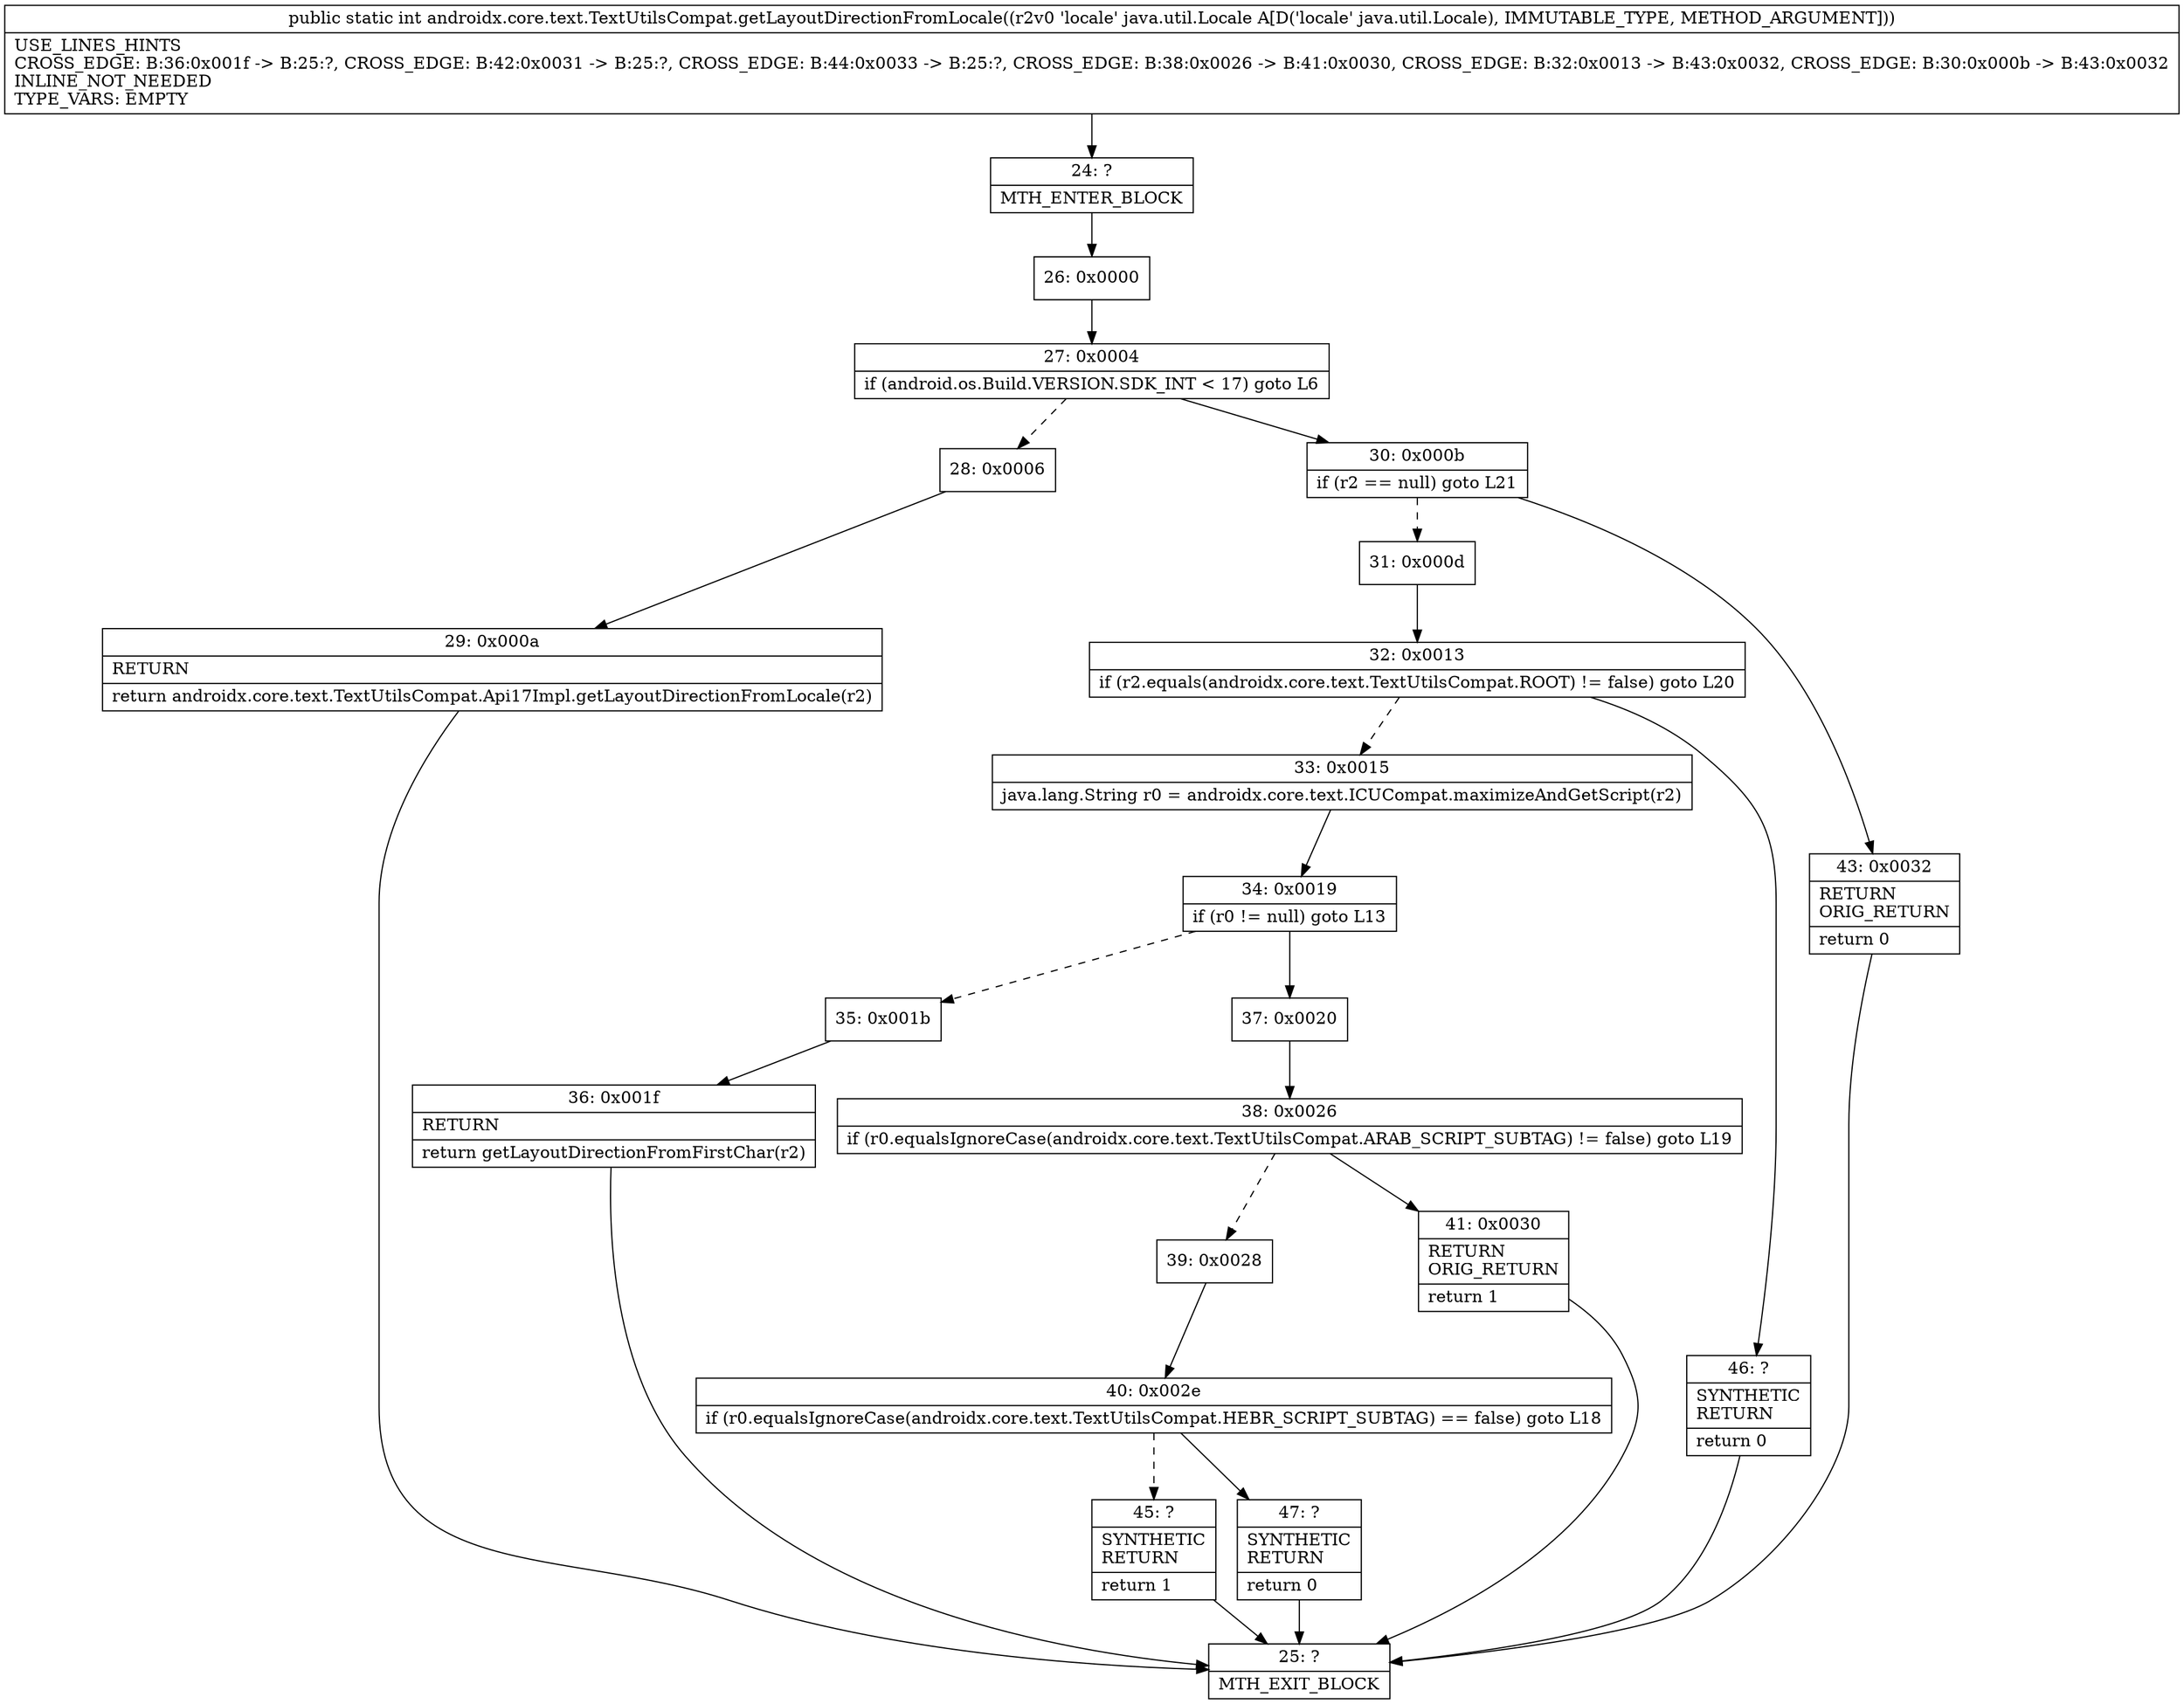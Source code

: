 digraph "CFG forandroidx.core.text.TextUtilsCompat.getLayoutDirectionFromLocale(Ljava\/util\/Locale;)I" {
Node_24 [shape=record,label="{24\:\ ?|MTH_ENTER_BLOCK\l}"];
Node_26 [shape=record,label="{26\:\ 0x0000}"];
Node_27 [shape=record,label="{27\:\ 0x0004|if (android.os.Build.VERSION.SDK_INT \< 17) goto L6\l}"];
Node_28 [shape=record,label="{28\:\ 0x0006}"];
Node_29 [shape=record,label="{29\:\ 0x000a|RETURN\l|return androidx.core.text.TextUtilsCompat.Api17Impl.getLayoutDirectionFromLocale(r2)\l}"];
Node_25 [shape=record,label="{25\:\ ?|MTH_EXIT_BLOCK\l}"];
Node_30 [shape=record,label="{30\:\ 0x000b|if (r2 == null) goto L21\l}"];
Node_31 [shape=record,label="{31\:\ 0x000d}"];
Node_32 [shape=record,label="{32\:\ 0x0013|if (r2.equals(androidx.core.text.TextUtilsCompat.ROOT) != false) goto L20\l}"];
Node_33 [shape=record,label="{33\:\ 0x0015|java.lang.String r0 = androidx.core.text.ICUCompat.maximizeAndGetScript(r2)\l}"];
Node_34 [shape=record,label="{34\:\ 0x0019|if (r0 != null) goto L13\l}"];
Node_35 [shape=record,label="{35\:\ 0x001b}"];
Node_36 [shape=record,label="{36\:\ 0x001f|RETURN\l|return getLayoutDirectionFromFirstChar(r2)\l}"];
Node_37 [shape=record,label="{37\:\ 0x0020}"];
Node_38 [shape=record,label="{38\:\ 0x0026|if (r0.equalsIgnoreCase(androidx.core.text.TextUtilsCompat.ARAB_SCRIPT_SUBTAG) != false) goto L19\l}"];
Node_39 [shape=record,label="{39\:\ 0x0028}"];
Node_40 [shape=record,label="{40\:\ 0x002e|if (r0.equalsIgnoreCase(androidx.core.text.TextUtilsCompat.HEBR_SCRIPT_SUBTAG) == false) goto L18\l}"];
Node_45 [shape=record,label="{45\:\ ?|SYNTHETIC\lRETURN\l|return 1\l}"];
Node_47 [shape=record,label="{47\:\ ?|SYNTHETIC\lRETURN\l|return 0\l}"];
Node_41 [shape=record,label="{41\:\ 0x0030|RETURN\lORIG_RETURN\l|return 1\l}"];
Node_46 [shape=record,label="{46\:\ ?|SYNTHETIC\lRETURN\l|return 0\l}"];
Node_43 [shape=record,label="{43\:\ 0x0032|RETURN\lORIG_RETURN\l|return 0\l}"];
MethodNode[shape=record,label="{public static int androidx.core.text.TextUtilsCompat.getLayoutDirectionFromLocale((r2v0 'locale' java.util.Locale A[D('locale' java.util.Locale), IMMUTABLE_TYPE, METHOD_ARGUMENT]))  | USE_LINES_HINTS\lCROSS_EDGE: B:36:0x001f \-\> B:25:?, CROSS_EDGE: B:42:0x0031 \-\> B:25:?, CROSS_EDGE: B:44:0x0033 \-\> B:25:?, CROSS_EDGE: B:38:0x0026 \-\> B:41:0x0030, CROSS_EDGE: B:32:0x0013 \-\> B:43:0x0032, CROSS_EDGE: B:30:0x000b \-\> B:43:0x0032\lINLINE_NOT_NEEDED\lTYPE_VARS: EMPTY\l}"];
MethodNode -> Node_24;Node_24 -> Node_26;
Node_26 -> Node_27;
Node_27 -> Node_28[style=dashed];
Node_27 -> Node_30;
Node_28 -> Node_29;
Node_29 -> Node_25;
Node_30 -> Node_31[style=dashed];
Node_30 -> Node_43;
Node_31 -> Node_32;
Node_32 -> Node_33[style=dashed];
Node_32 -> Node_46;
Node_33 -> Node_34;
Node_34 -> Node_35[style=dashed];
Node_34 -> Node_37;
Node_35 -> Node_36;
Node_36 -> Node_25;
Node_37 -> Node_38;
Node_38 -> Node_39[style=dashed];
Node_38 -> Node_41;
Node_39 -> Node_40;
Node_40 -> Node_45[style=dashed];
Node_40 -> Node_47;
Node_45 -> Node_25;
Node_47 -> Node_25;
Node_41 -> Node_25;
Node_46 -> Node_25;
Node_43 -> Node_25;
}

